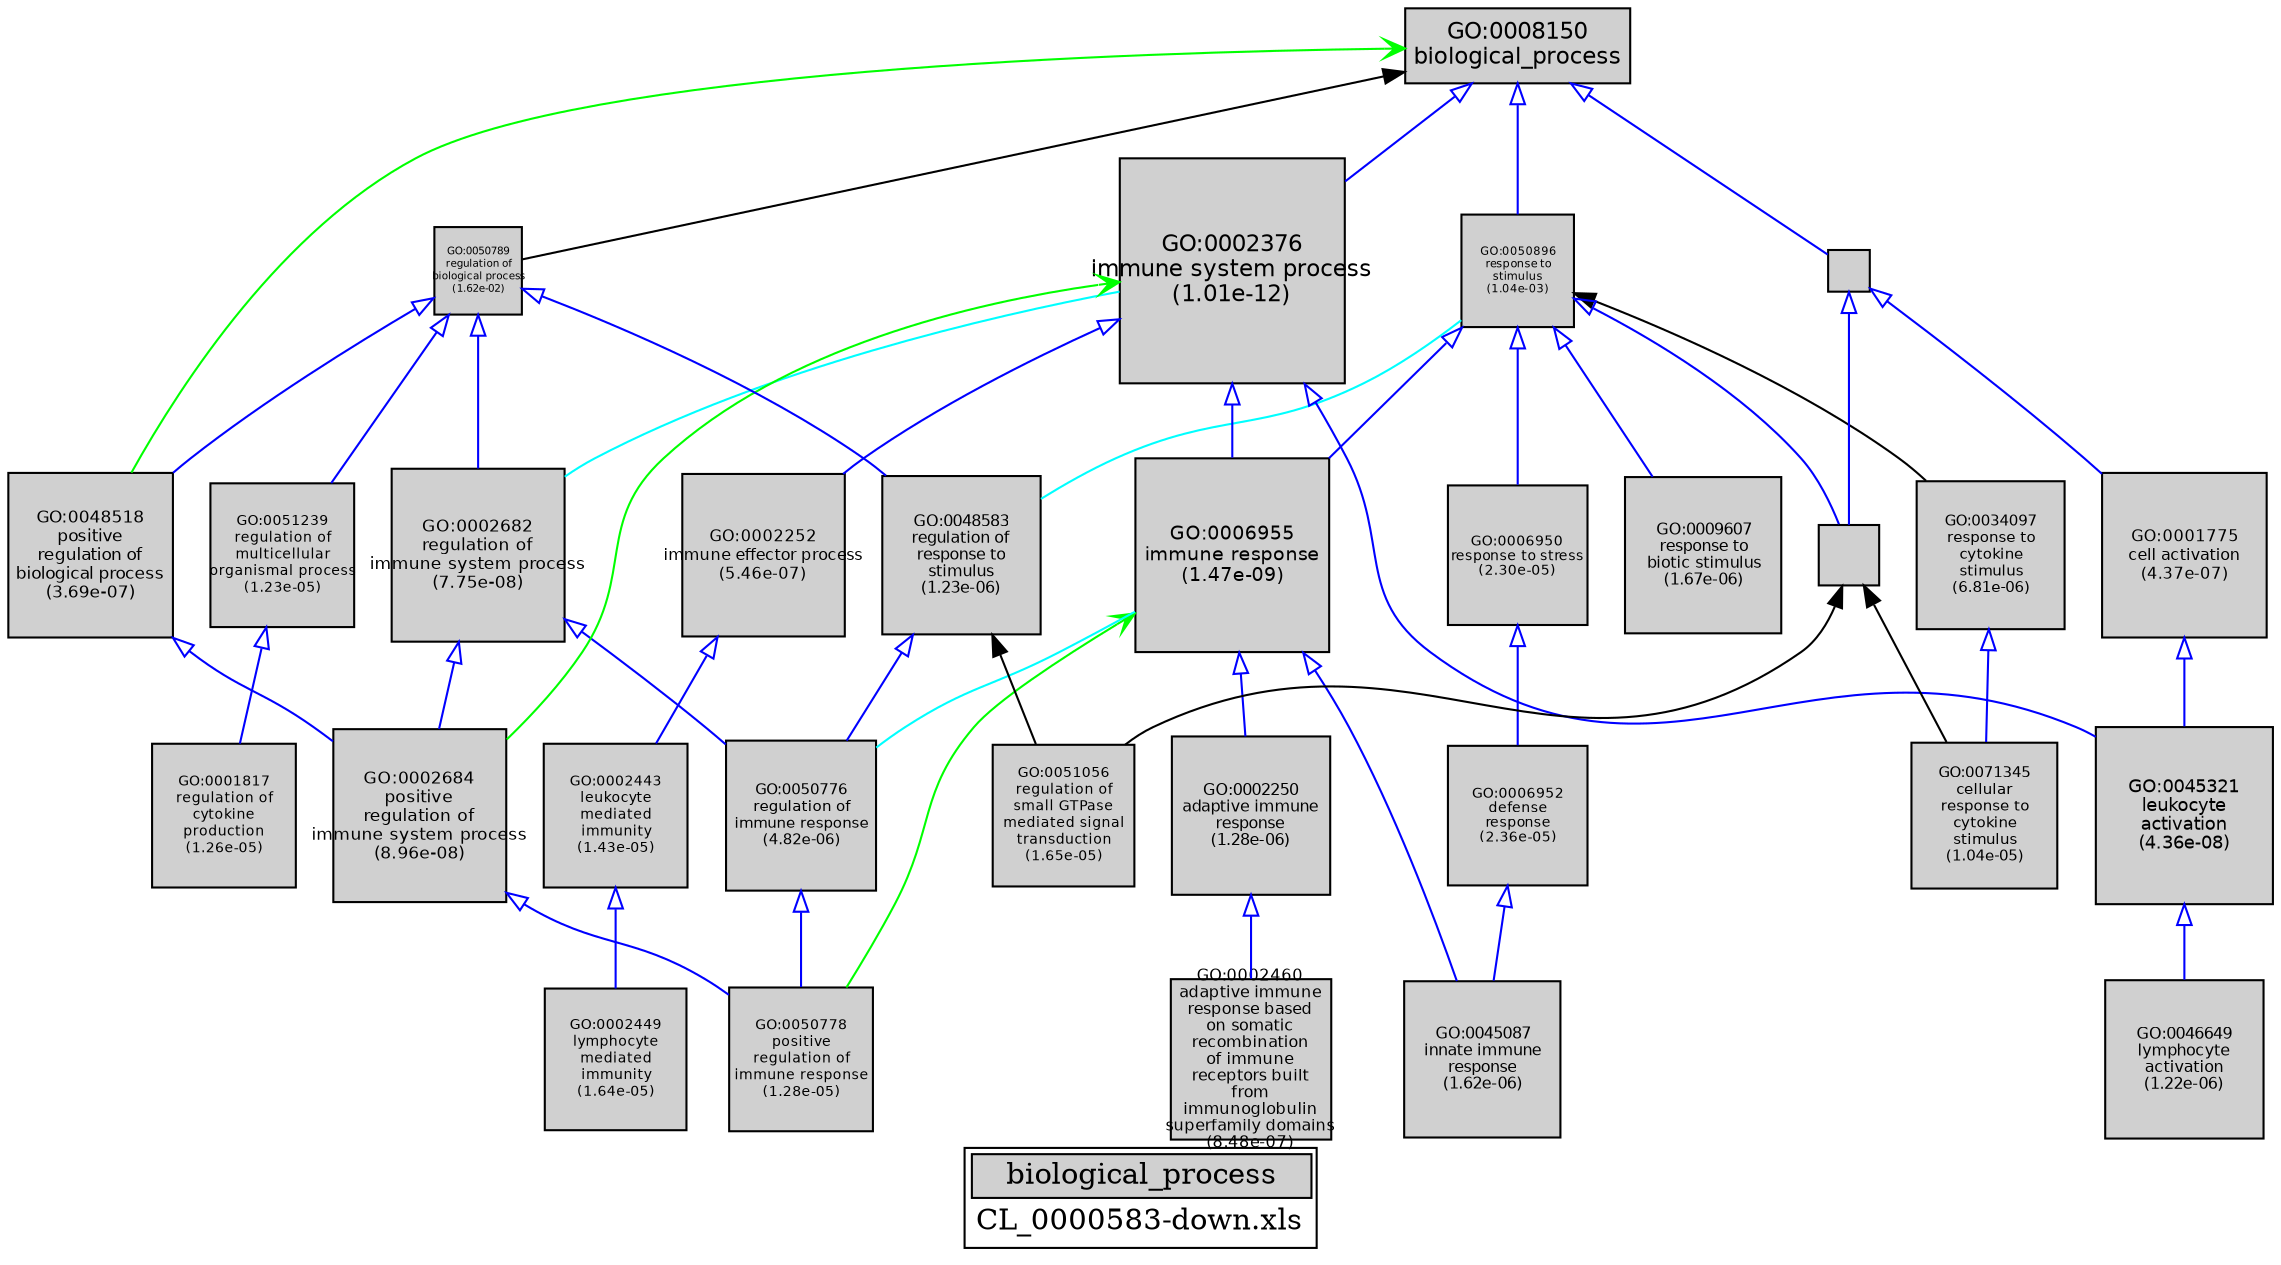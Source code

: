 digraph "biological_process" {
graph [ bgcolor = "#FFFFFF", label = <<TABLE COLOR="black" BGCOLOR="white"><TR><TD COLSPAN="2" BGCOLOR="#D0D0D0"><FONT COLOR="black">biological_process</FONT></TD></TR><TR><TD BORDER="0">CL_0000583-down.xls</TD></TR></TABLE>> ];
node [ fontname = "Helvetica" ];

subgraph "nodes" {

node [ style = "filled", fixedsize = "true", width = 1, shape = "box", fontsize = 9, fillcolor = "#D0D0D0", fontcolor = "black", color = "black" ];

"GO:0002250" [ URL = "#GO:0002250", label = <<TABLE BORDER="0"><TR><TD>GO:0002250<BR/>adaptive immune<BR/>response<BR/>(1.28e-06)</TD></TR></TABLE>>, width = 1.05378938, shape = "box", fontsize = 7.58728353597, height = 1.05378938 ];
"GO:0006955" [ URL = "#GO:0006955", label = <<TABLE BORDER="0"><TR><TD>GO:0006955<BR/>immune response<BR/>(1.47e-09)</TD></TR></TABLE>>, width = 1.28833225895, shape = "box", fontsize = 9.27599226444, height = 1.28833225895 ];
"GO:0071345" [ URL = "#GO:0071345", label = <<TABLE BORDER="0"><TR><TD>GO:0071345<BR/>cellular<BR/>response to<BR/>cytokine<BR/>stimulus<BR/>(1.04e-05)</TD></TR></TABLE>>, width = 0.969709878726, shape = "box", fontsize = 6.98191112682, height = 0.969709878726 ];
"GO:0048518" [ URL = "#GO:0048518", label = <<TABLE BORDER="0"><TR><TD>GO:0048518<BR/>positive<BR/>regulation of<BR/>biological process<BR/>(3.69e-07)</TD></TR></TABLE>>, width = 1.10060149617, shape = "box", fontsize = 7.92433077246, height = 1.10060149617 ];
"GO:0046649" [ URL = "#GO:0046649", label = <<TABLE BORDER="0"><TR><TD>GO:0046649<BR/>lymphocyte<BR/>activation<BR/>(1.22e-06)</TD></TR></TABLE>>, width = 1.05550969747, shape = "box", fontsize = 7.59966982178, height = 1.05550969747 ];
"GO:0045321" [ URL = "#GO:0045321", label = <<TABLE BORDER="0"><TR><TD>GO:0045321<BR/>leukocyte<BR/>activation<BR/>(4.36e-08)</TD></TR></TABLE>>, width = 1.17671297342, shape = "box", fontsize = 8.47233340861, height = 1.17671297342 ];
"GO:0008150" [ URL = "#GO:0008150", label = <<TABLE BORDER="0"><TR><TD>GO:0008150<BR/>biological_process</TD></TR></TABLE>>, width = 1.5, shape = "box", fontsize = 10.8 ];
"GO:0050896" [ URL = "#GO:0050896", label = <<TABLE BORDER="0"><TR><TD>GO:0050896<BR/>response to<BR/>stimulus<BR/>(1.04e-03)</TD></TR></TABLE>>, width = 0.752962093, shape = "box", fontsize = 5.4213270696, height = 0.752962093 ];
"GO:0034097" [ URL = "#GO:0034097", label = <<TABLE BORDER="0"><TR><TD>GO:0034097<BR/>response to<BR/>cytokine<BR/>stimulus<BR/>(6.81e-06)</TD></TR></TABLE>>, width = 0.98736446443, shape = "box", fontsize = 7.1090241439, height = 0.98736446443 ];
"GO:0050778" [ URL = "#GO:0050778", label = <<TABLE BORDER="0"><TR><TD>GO:0050778<BR/>positive<BR/>regulation of<BR/>immune response<BR/>(1.28e-05)</TD></TR></TABLE>>, width = 0.961260503273, shape = "box", fontsize = 6.92107562356, height = 0.961260503273 ];
"GO:0009987" [ URL = "#GO:0009987", label = "", width = 0.28150620189, shape = "box", height = 0.28150620189 ];
"GO:0006950" [ URL = "#GO:0006950", label = <<TABLE BORDER="0"><TR><TD>GO:0006950<BR/>response to stress<BR/>(2.30e-05)</TD></TR></TABLE>>, width = 0.935992337654, shape = "box", fontsize = 6.73914483111, height = 0.935992337654 ];
"GO:0002443" [ URL = "#GO:0002443", label = <<TABLE BORDER="0"><TR><TD>GO:0002443<BR/>leukocyte<BR/>mediated<BR/>immunity<BR/>(1.43e-05)</TD></TR></TABLE>>, width = 0.956305828753, shape = "box", fontsize = 6.88540196702, height = 0.956305828753 ];
"GO:0002682" [ URL = "#GO:0002682", label = <<TABLE BORDER="0"><TR><TD>GO:0002682<BR/>regulation of<BR/>immune system process<BR/>(7.75e-08)</TD></TR></TABLE>>, width = 1.15667633757, shape = "box", fontsize = 8.32806963051, height = 1.15667633757 ];
"GO:0002460" [ URL = "#GO:0002460", label = <<TABLE BORDER="0"><TR><TD>GO:0002460<BR/>adaptive immune<BR/>response based<BR/>on somatic<BR/>recombination<BR/>of immune<BR/>receptors built<BR/>from<BR/>immunoglobulin<BR/>superfamily domains<BR/>(8.48e-07)</TD></TR></TABLE>>, width = 1.06954620856, shape = "box", fontsize = 7.70073270161, height = 1.06954620856 ];
"GO:0006952" [ URL = "#GO:0006952", label = <<TABLE BORDER="0"><TR><TD>GO:0006952<BR/>defense<BR/>response<BR/>(2.36e-05)</TD></TR></TABLE>>, width = 0.93499467704, shape = "box", fontsize = 6.73196167469, height = 0.93499467704 ];
"GO:0045087" [ URL = "#GO:0045087", label = <<TABLE BORDER="0"><TR><TD>GO:0045087<BR/>innate immune<BR/>response<BR/>(1.62e-06)</TD></TR></TABLE>>, width = 1.04479764639, shape = "box", fontsize = 7.52254305403, height = 1.04479764639 ];
"GO:0002252" [ URL = "#GO:0002252", label = <<TABLE BORDER="0"><TR><TD>GO:0002252<BR/>immune effector process<BR/>(5.46e-07)</TD></TR></TABLE>>, width = 1.08610037496, shape = "box", fontsize = 7.81992269969, height = 1.08610037496 ];
"GO:0002449" [ URL = "#GO:0002449", label = <<TABLE BORDER="0"><TR><TD>GO:0002449<BR/>lymphocyte<BR/>mediated<BR/>immunity<BR/>(1.64e-05)</TD></TR></TABLE>>, width = 0.950561542137, shape = "box", fontsize = 6.84404310338, height = 0.950561542137 ];
"GO:0051056" [ URL = "#GO:0051056", label = <<TABLE BORDER="0"><TR><TD>GO:0051056<BR/>regulation of<BR/>small GTPase<BR/>mediated signal<BR/>transduction<BR/>(1.65e-05)</TD></TR></TABLE>>, width = 0.950471406368, shape = "box", fontsize = 6.84339412585, height = 0.950471406368 ];
"GO:0002376" [ URL = "#GO:0002376", label = <<TABLE BORDER="0"><TR><TD>GO:0002376<BR/>immune system process<BR/>(1.01e-12)</TD></TR></TABLE>>, width = 1.5, shape = "box", fontsize = 10.8, height = 1.5 ];
"GO:0050776" [ URL = "#GO:0050776", label = <<TABLE BORDER="0"><TR><TD>GO:0050776<BR/>regulation of<BR/>immune response<BR/>(4.82e-06)</TD></TR></TABLE>>, width = 1.00152179755, shape = "box", fontsize = 7.21095694238, height = 1.00152179755 ];
"GO:0009607" [ URL = "#GO:0009607", label = <<TABLE BORDER="0"><TR><TD>GO:0009607<BR/>response to<BR/>biotic stimulus<BR/>(1.67e-06)</TD></TR></TABLE>>, width = 1.0434558019, shape = "box", fontsize = 7.51288177365, height = 1.0434558019 ];
"GO:0048583" [ URL = "#GO:0048583", label = <<TABLE BORDER="0"><TR><TD>GO:0048583<BR/>regulation of<BR/>response to<BR/>stimulus<BR/>(1.23e-06)</TD></TR></TABLE>>, width = 1.0553602199, shape = "box", fontsize = 7.5985935833, height = 1.0553602199 ];
"GO:0002684" [ URL = "#GO:0002684", label = <<TABLE BORDER="0"><TR><TD>GO:0002684<BR/>positive<BR/>regulation of<BR/>immune system process<BR/>(8.96e-08)</TD></TR></TABLE>>, width = 1.15159814784, shape = "box", fontsize = 8.29150666446, height = 1.15159814784 ];
"GO:0051716" [ URL = "#GO:0051716", label = "", width = 0.404147602884, shape = "box", height = 0.404147602884 ];
"GO:0001817" [ URL = "#GO:0001817", label = <<TABLE BORDER="0"><TR><TD>GO:0001817<BR/>regulation of<BR/>cytokine<BR/>production<BR/>(1.26e-05)</TD></TR></TABLE>>, width = 0.961924731438, shape = "box", fontsize = 6.92585806635, height = 0.961924731438 ];
"GO:0051239" [ URL = "#GO:0051239", label = <<TABLE BORDER="0"><TR><TD>GO:0051239<BR/>regulation of<BR/>multicellular<BR/>organismal process<BR/>(1.23e-05)</TD></TR></TABLE>>, width = 0.962642340309, shape = "box", fontsize = 6.93102485023, height = 0.962642340309 ];
"GO:0050789" [ URL = "#GO:0050789", label = <<TABLE BORDER="0"><TR><TD>GO:0050789<BR/>regulation of<BR/>biological process<BR/>(1.62e-02)</TD></TR></TABLE>>, width = 0.586959665737, shape = "box", fontsize = 5.0, height = 0.586959665737 ];
"GO:0001775" [ URL = "#GO:0001775", label = <<TABLE BORDER="0"><TR><TD>GO:0001775<BR/>cell activation<BR/>(4.37e-07)</TD></TR></TABLE>>, width = 1.09438100876, shape = "box", fontsize = 7.87954326305, height = 1.09438100876 ];
}
subgraph "edges" {


edge [ dir = "back", weight = 1 ];
subgraph "regulates" {


edge [ color = "cyan", arrowtail = "none" ];
subgraph "positive" {


edge [ color = "green", arrowtail = "vee" ];
"GO:0006955" -> "GO:0050778";
"GO:0008150" -> "GO:0048518";
"GO:0002376" -> "GO:0002684";
}
subgraph "negative" {


edge [ color = "red", arrowtail = "tee" ];
}
"GO:0050896" -> "GO:0048583";
"GO:0002376" -> "GO:0002682";
"GO:0006955" -> "GO:0050776";
}
subgraph "part_of" {


edge [ color = "purple", arrowtail = "diamond", weight = 2.5 ];
}
subgraph "is_a" {


edge [ color = "blue", arrowtail = "empty", weight = 5.0 ];
"GO:0050776" -> "GO:0050778";
"GO:0006952" -> "GO:0045087";
"GO:0050789" -> "GO:0048518";
"GO:0002682" -> "GO:0002684";
"GO:0002443" -> "GO:0002449";
"GO:0050896" -> "GO:0006955";
"GO:0050896" -> "GO:0006950";
"GO:0002682" -> "GO:0050776";
"GO:0048583" -> "GO:0050776";
"GO:0008150" -> "GO:0050896";
"GO:0001775" -> "GO:0045321";
"GO:0034097" -> "GO:0071345";
"GO:0050789" -> "GO:0048583";
"GO:0002376" -> "GO:0045321";
"GO:0002376" -> "GO:0006955";
"GO:0009987" -> "GO:0051716";
"GO:0050789" -> "GO:0002682";
"GO:0006950" -> "GO:0006952";
"GO:0048518" -> "GO:0002684";
"GO:0009987" -> "GO:0001775";
"GO:0050896" -> "GO:0009607";
"GO:0006955" -> "GO:0045087";
"GO:0008150" -> "GO:0002376";
"GO:0002684" -> "GO:0050778";
"GO:0002252" -> "GO:0002443";
"GO:0002250" -> "GO:0002460";
"GO:0050789" -> "GO:0051239";
"GO:0051239" -> "GO:0001817";
"GO:0008150" -> "GO:0009987";
"GO:0050896" -> "GO:0051716";
"GO:0045321" -> "GO:0046649";
"GO:0006955" -> "GO:0002250";
"GO:0002376" -> "GO:0002252";
}
"GO:0051716" -> "GO:0051056";
"GO:0051716" -> "GO:0071345";
"GO:0050896" -> "GO:0034097";
"GO:0008150" -> "GO:0050789";
"GO:0048583" -> "GO:0051056";
}
}
